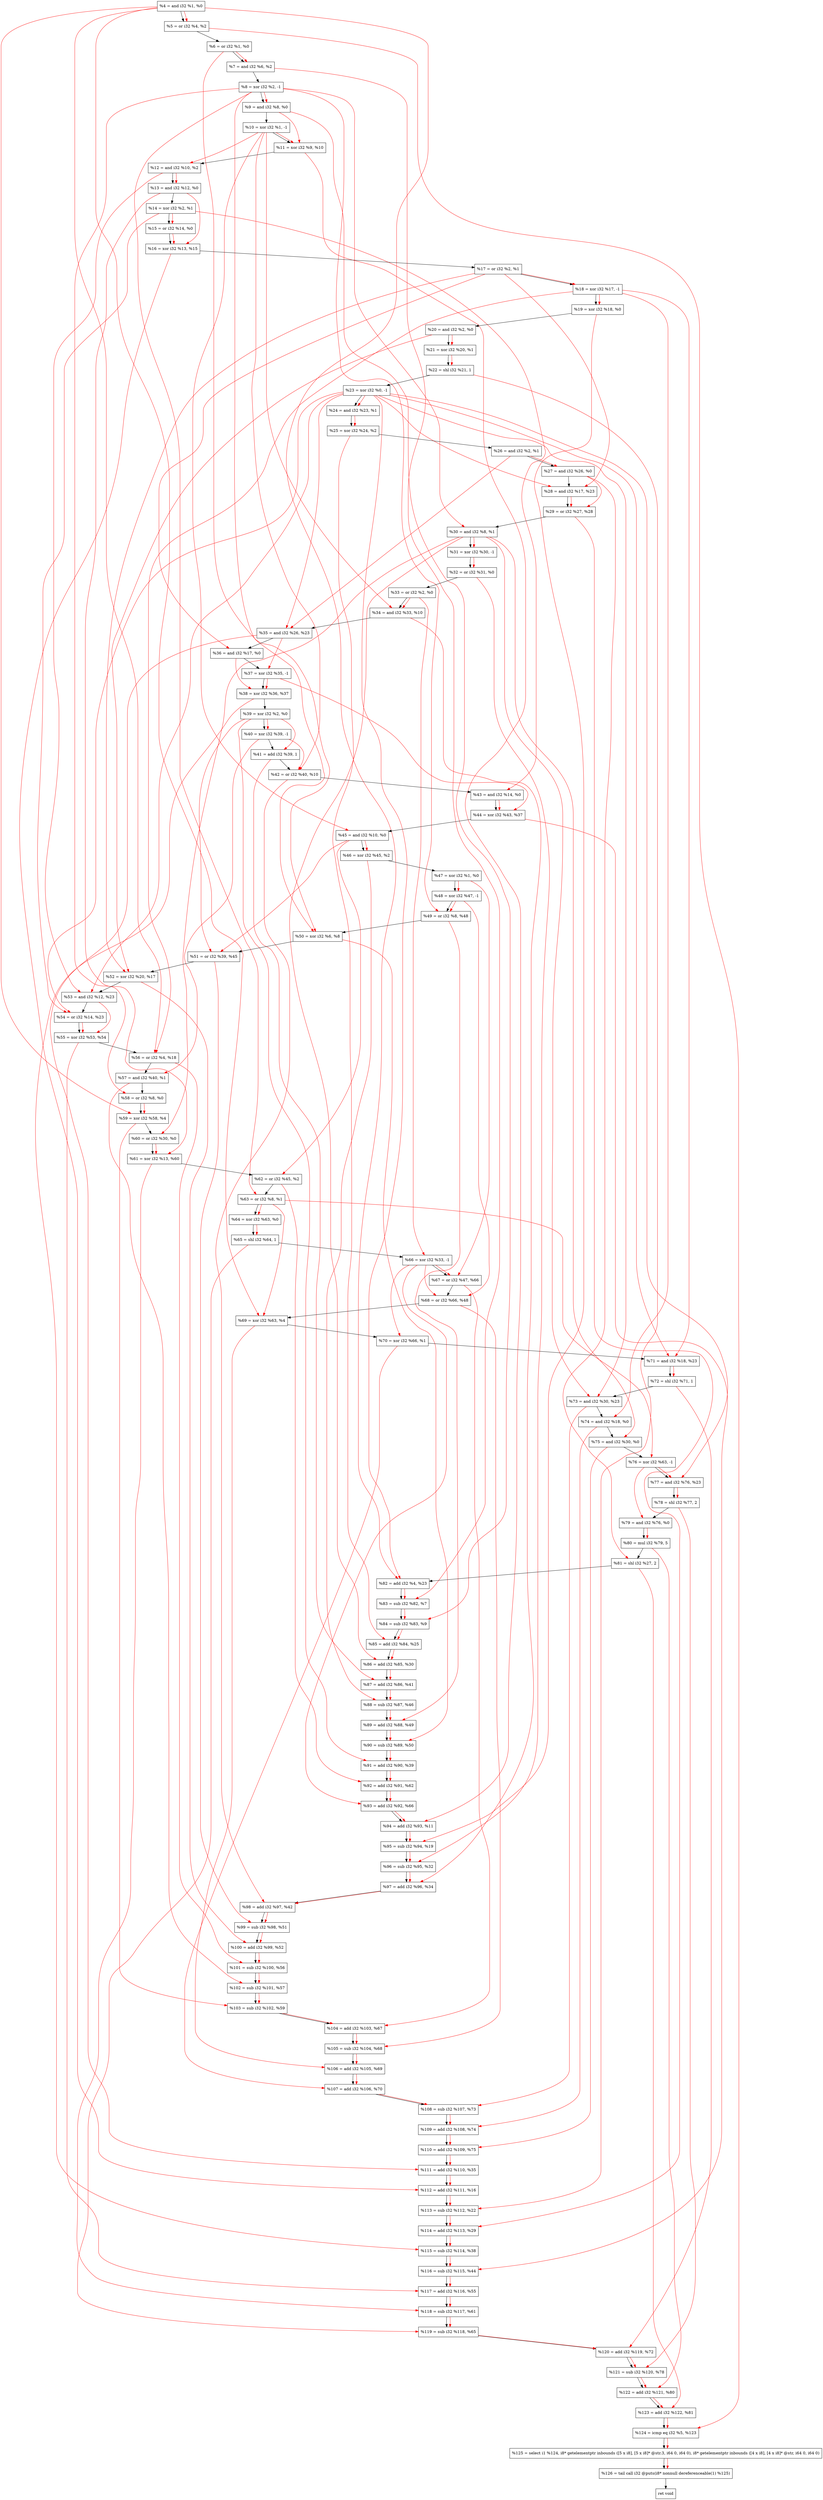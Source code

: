digraph "DFG for'crackme' function" {
	Node0xa24cf0[shape=record, label="  %4 = and i32 %1, %0"];
	Node0xa24db0[shape=record, label="  %5 = or i32 %4, %2"];
	Node0xa24e20[shape=record, label="  %6 = or i32 %1, %0"];
	Node0xa24e90[shape=record, label="  %7 = and i32 %6, %2"];
	Node0xa25510[shape=record, label="  %8 = xor i32 %2, -1"];
	Node0xa25580[shape=record, label="  %9 = and i32 %8, %0"];
	Node0xa255f0[shape=record, label="  %10 = xor i32 %1, -1"];
	Node0xa25660[shape=record, label="  %11 = xor i32 %9, %10"];
	Node0xa256d0[shape=record, label="  %12 = and i32 %10, %2"];
	Node0xa25740[shape=record, label="  %13 = and i32 %12, %0"];
	Node0xa257b0[shape=record, label="  %14 = xor i32 %2, %1"];
	Node0xa25820[shape=record, label="  %15 = or i32 %14, %0"];
	Node0xa25890[shape=record, label="  %16 = xor i32 %13, %15"];
	Node0xa25900[shape=record, label="  %17 = or i32 %2, %1"];
	Node0xa25970[shape=record, label="  %18 = xor i32 %17, -1"];
	Node0xa259e0[shape=record, label="  %19 = xor i32 %18, %0"];
	Node0xa25a50[shape=record, label="  %20 = and i32 %2, %0"];
	Node0xa25ac0[shape=record, label="  %21 = xor i32 %20, %1"];
	Node0xa25b60[shape=record, label="  %22 = shl i32 %21, 1"];
	Node0xa25bd0[shape=record, label="  %23 = xor i32 %0, -1"];
	Node0xa25c40[shape=record, label="  %24 = and i32 %23, %1"];
	Node0xa25cb0[shape=record, label="  %25 = xor i32 %24, %2"];
	Node0xa25d20[shape=record, label="  %26 = and i32 %2, %1"];
	Node0xa25d90[shape=record, label="  %27 = and i32 %26, %0"];
	Node0xa25e00[shape=record, label="  %28 = and i32 %17, %23"];
	Node0xa25e70[shape=record, label="  %29 = or i32 %27, %28"];
	Node0xa25ee0[shape=record, label="  %30 = and i32 %8, %1"];
	Node0xa25f50[shape=record, label="  %31 = xor i32 %30, -1"];
	Node0xa25fc0[shape=record, label="  %32 = or i32 %31, %0"];
	Node0xa26240[shape=record, label="  %33 = or i32 %2, %0"];
	Node0xa262b0[shape=record, label="  %34 = and i32 %33, %10"];
	Node0xa26320[shape=record, label="  %35 = and i32 %26, %23"];
	Node0xa26390[shape=record, label="  %36 = and i32 %17, %0"];
	Node0xa26400[shape=record, label="  %37 = xor i32 %35, -1"];
	Node0xa26470[shape=record, label="  %38 = xor i32 %36, %37"];
	Node0xa264e0[shape=record, label="  %39 = xor i32 %2, %0"];
	Node0xa26550[shape=record, label="  %40 = xor i32 %39, -1"];
	Node0xa265c0[shape=record, label="  %41 = add i32 %39, 1"];
	Node0xa26630[shape=record, label="  %42 = or i32 %40, %10"];
	Node0xa266a0[shape=record, label="  %43 = and i32 %14, %0"];
	Node0xa26710[shape=record, label="  %44 = xor i32 %43, %37"];
	Node0xa26780[shape=record, label="  %45 = and i32 %10, %0"];
	Node0xa267f0[shape=record, label="  %46 = xor i32 %45, %2"];
	Node0xa26860[shape=record, label="  %47 = xor i32 %1, %0"];
	Node0xa268d0[shape=record, label="  %48 = xor i32 %47, -1"];
	Node0xa26940[shape=record, label="  %49 = or i32 %8, %48"];
	Node0xa269b0[shape=record, label="  %50 = xor i32 %6, %8"];
	Node0xa26a20[shape=record, label="  %51 = or i32 %39, %45"];
	Node0xa26a90[shape=record, label="  %52 = xor i32 %20, %17"];
	Node0xa26b00[shape=record, label="  %53 = and i32 %12, %23"];
	Node0xa26b70[shape=record, label="  %54 = or i32 %14, %23"];
	Node0xa26be0[shape=record, label="  %55 = xor i32 %53, %54"];
	Node0xa26c50[shape=record, label="  %56 = or i32 %4, %18"];
	Node0xa26cc0[shape=record, label="  %57 = and i32 %40, %1"];
	Node0xa26d30[shape=record, label="  %58 = or i32 %8, %0"];
	Node0xa26da0[shape=record, label="  %59 = xor i32 %58, %4"];
	Node0xa26e10[shape=record, label="  %60 = or i32 %30, %0"];
	Node0xa26e80[shape=record, label="  %61 = xor i32 %13, %60"];
	Node0xa26ef0[shape=record, label="  %62 = or i32 %45, %2"];
	Node0xa26f60[shape=record, label="  %63 = or i32 %8, %1"];
	Node0xa26fd0[shape=record, label="  %64 = xor i32 %63, %0"];
	Node0xa27450[shape=record, label="  %65 = shl i32 %64, 1"];
	Node0xa274c0[shape=record, label="  %66 = xor i32 %33, -1"];
	Node0xa27530[shape=record, label="  %67 = or i32 %47, %66"];
	Node0xa275a0[shape=record, label="  %68 = or i32 %66, %48"];
	Node0xa27610[shape=record, label="  %69 = xor i32 %63, %4"];
	Node0xa27680[shape=record, label="  %70 = xor i32 %66, %1"];
	Node0xa276f0[shape=record, label="  %71 = and i32 %18, %23"];
	Node0xa27760[shape=record, label="  %72 = shl i32 %71, 1"];
	Node0xa277d0[shape=record, label="  %73 = and i32 %30, %23"];
	Node0xa27840[shape=record, label="  %74 = and i32 %18, %0"];
	Node0xa278b0[shape=record, label="  %75 = and i32 %30, %0"];
	Node0xa27920[shape=record, label="  %76 = xor i32 %63, -1"];
	Node0xa27990[shape=record, label="  %77 = and i32 %76, %23"];
	Node0xa27a30[shape=record, label="  %78 = shl i32 %77, 2"];
	Node0xa27aa0[shape=record, label="  %79 = and i32 %76, %0"];
	Node0xa27b40[shape=record, label="  %80 = mul i32 %79, 5"];
	Node0xa27bb0[shape=record, label="  %81 = shl i32 %27, 2"];
	Node0xa27c20[shape=record, label="  %82 = add i32 %4, %23"];
	Node0xa27c90[shape=record, label="  %83 = sub i32 %82, %7"];
	Node0xa27d00[shape=record, label="  %84 = sub i32 %83, %9"];
	Node0xa27d70[shape=record, label="  %85 = add i32 %84, %25"];
	Node0xa27de0[shape=record, label="  %86 = add i32 %85, %30"];
	Node0xa27e50[shape=record, label="  %87 = add i32 %86, %41"];
	Node0xa27ec0[shape=record, label="  %88 = sub i32 %87, %46"];
	Node0xa27f30[shape=record, label="  %89 = add i32 %88, %49"];
	Node0xa27fa0[shape=record, label="  %90 = sub i32 %89, %50"];
	Node0xa28010[shape=record, label="  %91 = add i32 %90, %39"];
	Node0xa28080[shape=record, label="  %92 = add i32 %91, %62"];
	Node0xa280f0[shape=record, label="  %93 = add i32 %92, %66"];
	Node0xa28160[shape=record, label="  %94 = add i32 %93, %11"];
	Node0xa281d0[shape=record, label="  %95 = sub i32 %94, %19"];
	Node0xa28240[shape=record, label="  %96 = sub i32 %95, %32"];
	Node0xa282b0[shape=record, label="  %97 = add i32 %96, %34"];
	Node0xa28320[shape=record, label="  %98 = add i32 %97, %42"];
	Node0xa28390[shape=record, label="  %99 = sub i32 %98, %51"];
	Node0xa28400[shape=record, label="  %100 = add i32 %99, %52"];
	Node0xa28470[shape=record, label="  %101 = sub i32 %100, %56"];
	Node0xa284e0[shape=record, label="  %102 = sub i32 %101, %57"];
	Node0xa28550[shape=record, label="  %103 = sub i32 %102, %59"];
	Node0xa285c0[shape=record, label="  %104 = add i32 %103, %67"];
	Node0xa28630[shape=record, label="  %105 = sub i32 %104, %68"];
	Node0xa286a0[shape=record, label="  %106 = add i32 %105, %69"];
	Node0xa28710[shape=record, label="  %107 = add i32 %106, %70"];
	Node0xa28780[shape=record, label="  %108 = sub i32 %107, %73"];
	Node0xa287f0[shape=record, label="  %109 = add i32 %108, %74"];
	Node0xa28860[shape=record, label="  %110 = add i32 %109, %75"];
	Node0xa288d0[shape=record, label="  %111 = add i32 %110, %35"];
	Node0xa28940[shape=record, label="  %112 = add i32 %111, %16"];
	Node0xa289b0[shape=record, label="  %113 = sub i32 %112, %22"];
	Node0xa28a20[shape=record, label="  %114 = add i32 %113, %29"];
	Node0xa28a90[shape=record, label="  %115 = sub i32 %114, %38"];
	Node0xa28b00[shape=record, label="  %116 = sub i32 %115, %44"];
	Node0xa28b70[shape=record, label="  %117 = add i32 %116, %55"];
	Node0xa28be0[shape=record, label="  %118 = sub i32 %117, %61"];
	Node0xa28c50[shape=record, label="  %119 = sub i32 %118, %65"];
	Node0xa28cc0[shape=record, label="  %120 = add i32 %119, %72"];
	Node0xa28d30[shape=record, label="  %121 = sub i32 %120, %78"];
	Node0xa28da0[shape=record, label="  %122 = add i32 %121, %80"];
	Node0xa28e10[shape=record, label="  %123 = add i32 %122, %81"];
	Node0xa28e80[shape=record, label="  %124 = icmp eq i32 %5, %123"];
	Node0x9c5268[shape=record, label="  %125 = select i1 %124, i8* getelementptr inbounds ([5 x i8], [5 x i8]* @str.3, i64 0, i64 0), i8* getelementptr inbounds ([4 x i8], [4 x i8]* @str, i64 0, i64 0)"];
	Node0xa29110[shape=record, label="  %126 = tail call i32 @puts(i8* nonnull dereferenceable(1) %125)"];
	Node0xa29160[shape=record, label="  ret void"];
	Node0xa24cf0 -> Node0xa24db0;
	Node0xa24db0 -> Node0xa24e20;
	Node0xa24e20 -> Node0xa24e90;
	Node0xa24e90 -> Node0xa25510;
	Node0xa25510 -> Node0xa25580;
	Node0xa25580 -> Node0xa255f0;
	Node0xa255f0 -> Node0xa25660;
	Node0xa25660 -> Node0xa256d0;
	Node0xa256d0 -> Node0xa25740;
	Node0xa25740 -> Node0xa257b0;
	Node0xa257b0 -> Node0xa25820;
	Node0xa25820 -> Node0xa25890;
	Node0xa25890 -> Node0xa25900;
	Node0xa25900 -> Node0xa25970;
	Node0xa25970 -> Node0xa259e0;
	Node0xa259e0 -> Node0xa25a50;
	Node0xa25a50 -> Node0xa25ac0;
	Node0xa25ac0 -> Node0xa25b60;
	Node0xa25b60 -> Node0xa25bd0;
	Node0xa25bd0 -> Node0xa25c40;
	Node0xa25c40 -> Node0xa25cb0;
	Node0xa25cb0 -> Node0xa25d20;
	Node0xa25d20 -> Node0xa25d90;
	Node0xa25d90 -> Node0xa25e00;
	Node0xa25e00 -> Node0xa25e70;
	Node0xa25e70 -> Node0xa25ee0;
	Node0xa25ee0 -> Node0xa25f50;
	Node0xa25f50 -> Node0xa25fc0;
	Node0xa25fc0 -> Node0xa26240;
	Node0xa26240 -> Node0xa262b0;
	Node0xa262b0 -> Node0xa26320;
	Node0xa26320 -> Node0xa26390;
	Node0xa26390 -> Node0xa26400;
	Node0xa26400 -> Node0xa26470;
	Node0xa26470 -> Node0xa264e0;
	Node0xa264e0 -> Node0xa26550;
	Node0xa26550 -> Node0xa265c0;
	Node0xa265c0 -> Node0xa26630;
	Node0xa26630 -> Node0xa266a0;
	Node0xa266a0 -> Node0xa26710;
	Node0xa26710 -> Node0xa26780;
	Node0xa26780 -> Node0xa267f0;
	Node0xa267f0 -> Node0xa26860;
	Node0xa26860 -> Node0xa268d0;
	Node0xa268d0 -> Node0xa26940;
	Node0xa26940 -> Node0xa269b0;
	Node0xa269b0 -> Node0xa26a20;
	Node0xa26a20 -> Node0xa26a90;
	Node0xa26a90 -> Node0xa26b00;
	Node0xa26b00 -> Node0xa26b70;
	Node0xa26b70 -> Node0xa26be0;
	Node0xa26be0 -> Node0xa26c50;
	Node0xa26c50 -> Node0xa26cc0;
	Node0xa26cc0 -> Node0xa26d30;
	Node0xa26d30 -> Node0xa26da0;
	Node0xa26da0 -> Node0xa26e10;
	Node0xa26e10 -> Node0xa26e80;
	Node0xa26e80 -> Node0xa26ef0;
	Node0xa26ef0 -> Node0xa26f60;
	Node0xa26f60 -> Node0xa26fd0;
	Node0xa26fd0 -> Node0xa27450;
	Node0xa27450 -> Node0xa274c0;
	Node0xa274c0 -> Node0xa27530;
	Node0xa27530 -> Node0xa275a0;
	Node0xa275a0 -> Node0xa27610;
	Node0xa27610 -> Node0xa27680;
	Node0xa27680 -> Node0xa276f0;
	Node0xa276f0 -> Node0xa27760;
	Node0xa27760 -> Node0xa277d0;
	Node0xa277d0 -> Node0xa27840;
	Node0xa27840 -> Node0xa278b0;
	Node0xa278b0 -> Node0xa27920;
	Node0xa27920 -> Node0xa27990;
	Node0xa27990 -> Node0xa27a30;
	Node0xa27a30 -> Node0xa27aa0;
	Node0xa27aa0 -> Node0xa27b40;
	Node0xa27b40 -> Node0xa27bb0;
	Node0xa27bb0 -> Node0xa27c20;
	Node0xa27c20 -> Node0xa27c90;
	Node0xa27c90 -> Node0xa27d00;
	Node0xa27d00 -> Node0xa27d70;
	Node0xa27d70 -> Node0xa27de0;
	Node0xa27de0 -> Node0xa27e50;
	Node0xa27e50 -> Node0xa27ec0;
	Node0xa27ec0 -> Node0xa27f30;
	Node0xa27f30 -> Node0xa27fa0;
	Node0xa27fa0 -> Node0xa28010;
	Node0xa28010 -> Node0xa28080;
	Node0xa28080 -> Node0xa280f0;
	Node0xa280f0 -> Node0xa28160;
	Node0xa28160 -> Node0xa281d0;
	Node0xa281d0 -> Node0xa28240;
	Node0xa28240 -> Node0xa282b0;
	Node0xa282b0 -> Node0xa28320;
	Node0xa28320 -> Node0xa28390;
	Node0xa28390 -> Node0xa28400;
	Node0xa28400 -> Node0xa28470;
	Node0xa28470 -> Node0xa284e0;
	Node0xa284e0 -> Node0xa28550;
	Node0xa28550 -> Node0xa285c0;
	Node0xa285c0 -> Node0xa28630;
	Node0xa28630 -> Node0xa286a0;
	Node0xa286a0 -> Node0xa28710;
	Node0xa28710 -> Node0xa28780;
	Node0xa28780 -> Node0xa287f0;
	Node0xa287f0 -> Node0xa28860;
	Node0xa28860 -> Node0xa288d0;
	Node0xa288d0 -> Node0xa28940;
	Node0xa28940 -> Node0xa289b0;
	Node0xa289b0 -> Node0xa28a20;
	Node0xa28a20 -> Node0xa28a90;
	Node0xa28a90 -> Node0xa28b00;
	Node0xa28b00 -> Node0xa28b70;
	Node0xa28b70 -> Node0xa28be0;
	Node0xa28be0 -> Node0xa28c50;
	Node0xa28c50 -> Node0xa28cc0;
	Node0xa28cc0 -> Node0xa28d30;
	Node0xa28d30 -> Node0xa28da0;
	Node0xa28da0 -> Node0xa28e10;
	Node0xa28e10 -> Node0xa28e80;
	Node0xa28e80 -> Node0x9c5268;
	Node0x9c5268 -> Node0xa29110;
	Node0xa29110 -> Node0xa29160;
edge [color=red]
	Node0xa24cf0 -> Node0xa24db0;
	Node0xa24e20 -> Node0xa24e90;
	Node0xa25510 -> Node0xa25580;
	Node0xa25580 -> Node0xa25660;
	Node0xa255f0 -> Node0xa25660;
	Node0xa255f0 -> Node0xa256d0;
	Node0xa256d0 -> Node0xa25740;
	Node0xa257b0 -> Node0xa25820;
	Node0xa25740 -> Node0xa25890;
	Node0xa25820 -> Node0xa25890;
	Node0xa25900 -> Node0xa25970;
	Node0xa25970 -> Node0xa259e0;
	Node0xa25a50 -> Node0xa25ac0;
	Node0xa25ac0 -> Node0xa25b60;
	Node0xa25bd0 -> Node0xa25c40;
	Node0xa25c40 -> Node0xa25cb0;
	Node0xa25d20 -> Node0xa25d90;
	Node0xa25900 -> Node0xa25e00;
	Node0xa25bd0 -> Node0xa25e00;
	Node0xa25d90 -> Node0xa25e70;
	Node0xa25e00 -> Node0xa25e70;
	Node0xa25510 -> Node0xa25ee0;
	Node0xa25ee0 -> Node0xa25f50;
	Node0xa25f50 -> Node0xa25fc0;
	Node0xa26240 -> Node0xa262b0;
	Node0xa255f0 -> Node0xa262b0;
	Node0xa25d20 -> Node0xa26320;
	Node0xa25bd0 -> Node0xa26320;
	Node0xa25900 -> Node0xa26390;
	Node0xa26320 -> Node0xa26400;
	Node0xa26390 -> Node0xa26470;
	Node0xa26400 -> Node0xa26470;
	Node0xa264e0 -> Node0xa26550;
	Node0xa264e0 -> Node0xa265c0;
	Node0xa26550 -> Node0xa26630;
	Node0xa255f0 -> Node0xa26630;
	Node0xa257b0 -> Node0xa266a0;
	Node0xa266a0 -> Node0xa26710;
	Node0xa26400 -> Node0xa26710;
	Node0xa255f0 -> Node0xa26780;
	Node0xa26780 -> Node0xa267f0;
	Node0xa26860 -> Node0xa268d0;
	Node0xa25510 -> Node0xa26940;
	Node0xa268d0 -> Node0xa26940;
	Node0xa24e20 -> Node0xa269b0;
	Node0xa25510 -> Node0xa269b0;
	Node0xa264e0 -> Node0xa26a20;
	Node0xa26780 -> Node0xa26a20;
	Node0xa25a50 -> Node0xa26a90;
	Node0xa25900 -> Node0xa26a90;
	Node0xa256d0 -> Node0xa26b00;
	Node0xa25bd0 -> Node0xa26b00;
	Node0xa257b0 -> Node0xa26b70;
	Node0xa25bd0 -> Node0xa26b70;
	Node0xa26b00 -> Node0xa26be0;
	Node0xa26b70 -> Node0xa26be0;
	Node0xa24cf0 -> Node0xa26c50;
	Node0xa25970 -> Node0xa26c50;
	Node0xa26550 -> Node0xa26cc0;
	Node0xa25510 -> Node0xa26d30;
	Node0xa26d30 -> Node0xa26da0;
	Node0xa24cf0 -> Node0xa26da0;
	Node0xa25ee0 -> Node0xa26e10;
	Node0xa25740 -> Node0xa26e80;
	Node0xa26e10 -> Node0xa26e80;
	Node0xa26780 -> Node0xa26ef0;
	Node0xa25510 -> Node0xa26f60;
	Node0xa26f60 -> Node0xa26fd0;
	Node0xa26fd0 -> Node0xa27450;
	Node0xa26240 -> Node0xa274c0;
	Node0xa26860 -> Node0xa27530;
	Node0xa274c0 -> Node0xa27530;
	Node0xa274c0 -> Node0xa275a0;
	Node0xa268d0 -> Node0xa275a0;
	Node0xa26f60 -> Node0xa27610;
	Node0xa24cf0 -> Node0xa27610;
	Node0xa274c0 -> Node0xa27680;
	Node0xa25970 -> Node0xa276f0;
	Node0xa25bd0 -> Node0xa276f0;
	Node0xa276f0 -> Node0xa27760;
	Node0xa25ee0 -> Node0xa277d0;
	Node0xa25bd0 -> Node0xa277d0;
	Node0xa25970 -> Node0xa27840;
	Node0xa25ee0 -> Node0xa278b0;
	Node0xa26f60 -> Node0xa27920;
	Node0xa27920 -> Node0xa27990;
	Node0xa25bd0 -> Node0xa27990;
	Node0xa27990 -> Node0xa27a30;
	Node0xa27920 -> Node0xa27aa0;
	Node0xa27aa0 -> Node0xa27b40;
	Node0xa25d90 -> Node0xa27bb0;
	Node0xa24cf0 -> Node0xa27c20;
	Node0xa25bd0 -> Node0xa27c20;
	Node0xa27c20 -> Node0xa27c90;
	Node0xa24e90 -> Node0xa27c90;
	Node0xa27c90 -> Node0xa27d00;
	Node0xa25580 -> Node0xa27d00;
	Node0xa27d00 -> Node0xa27d70;
	Node0xa25cb0 -> Node0xa27d70;
	Node0xa27d70 -> Node0xa27de0;
	Node0xa25ee0 -> Node0xa27de0;
	Node0xa27de0 -> Node0xa27e50;
	Node0xa265c0 -> Node0xa27e50;
	Node0xa27e50 -> Node0xa27ec0;
	Node0xa267f0 -> Node0xa27ec0;
	Node0xa27ec0 -> Node0xa27f30;
	Node0xa26940 -> Node0xa27f30;
	Node0xa27f30 -> Node0xa27fa0;
	Node0xa269b0 -> Node0xa27fa0;
	Node0xa27fa0 -> Node0xa28010;
	Node0xa264e0 -> Node0xa28010;
	Node0xa28010 -> Node0xa28080;
	Node0xa26ef0 -> Node0xa28080;
	Node0xa28080 -> Node0xa280f0;
	Node0xa274c0 -> Node0xa280f0;
	Node0xa280f0 -> Node0xa28160;
	Node0xa25660 -> Node0xa28160;
	Node0xa28160 -> Node0xa281d0;
	Node0xa259e0 -> Node0xa281d0;
	Node0xa281d0 -> Node0xa28240;
	Node0xa25fc0 -> Node0xa28240;
	Node0xa28240 -> Node0xa282b0;
	Node0xa262b0 -> Node0xa282b0;
	Node0xa282b0 -> Node0xa28320;
	Node0xa26630 -> Node0xa28320;
	Node0xa28320 -> Node0xa28390;
	Node0xa26a20 -> Node0xa28390;
	Node0xa28390 -> Node0xa28400;
	Node0xa26a90 -> Node0xa28400;
	Node0xa28400 -> Node0xa28470;
	Node0xa26c50 -> Node0xa28470;
	Node0xa28470 -> Node0xa284e0;
	Node0xa26cc0 -> Node0xa284e0;
	Node0xa284e0 -> Node0xa28550;
	Node0xa26da0 -> Node0xa28550;
	Node0xa28550 -> Node0xa285c0;
	Node0xa27530 -> Node0xa285c0;
	Node0xa285c0 -> Node0xa28630;
	Node0xa275a0 -> Node0xa28630;
	Node0xa28630 -> Node0xa286a0;
	Node0xa27610 -> Node0xa286a0;
	Node0xa286a0 -> Node0xa28710;
	Node0xa27680 -> Node0xa28710;
	Node0xa28710 -> Node0xa28780;
	Node0xa277d0 -> Node0xa28780;
	Node0xa28780 -> Node0xa287f0;
	Node0xa27840 -> Node0xa287f0;
	Node0xa287f0 -> Node0xa28860;
	Node0xa278b0 -> Node0xa28860;
	Node0xa28860 -> Node0xa288d0;
	Node0xa26320 -> Node0xa288d0;
	Node0xa288d0 -> Node0xa28940;
	Node0xa25890 -> Node0xa28940;
	Node0xa28940 -> Node0xa289b0;
	Node0xa25b60 -> Node0xa289b0;
	Node0xa289b0 -> Node0xa28a20;
	Node0xa25e70 -> Node0xa28a20;
	Node0xa28a20 -> Node0xa28a90;
	Node0xa26470 -> Node0xa28a90;
	Node0xa28a90 -> Node0xa28b00;
	Node0xa26710 -> Node0xa28b00;
	Node0xa28b00 -> Node0xa28b70;
	Node0xa26be0 -> Node0xa28b70;
	Node0xa28b70 -> Node0xa28be0;
	Node0xa26e80 -> Node0xa28be0;
	Node0xa28be0 -> Node0xa28c50;
	Node0xa27450 -> Node0xa28c50;
	Node0xa28c50 -> Node0xa28cc0;
	Node0xa27760 -> Node0xa28cc0;
	Node0xa28cc0 -> Node0xa28d30;
	Node0xa27a30 -> Node0xa28d30;
	Node0xa28d30 -> Node0xa28da0;
	Node0xa27b40 -> Node0xa28da0;
	Node0xa28da0 -> Node0xa28e10;
	Node0xa27bb0 -> Node0xa28e10;
	Node0xa24db0 -> Node0xa28e80;
	Node0xa28e10 -> Node0xa28e80;
	Node0xa28e80 -> Node0x9c5268;
	Node0x9c5268 -> Node0xa29110;
}
